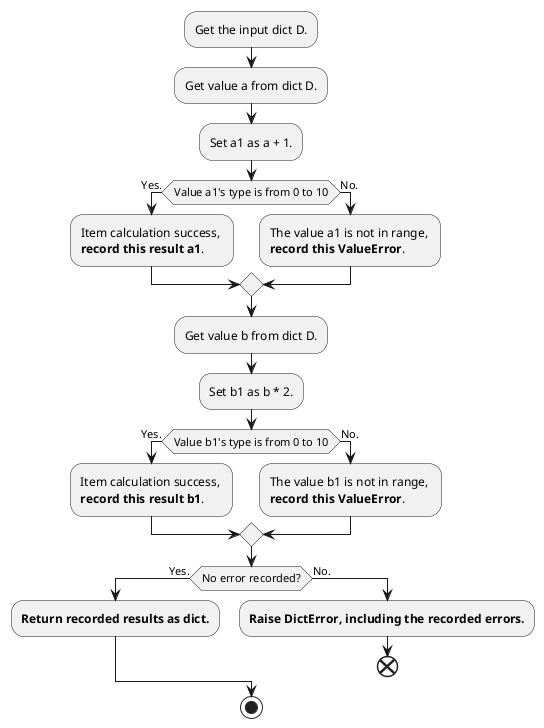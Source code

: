 @startuml

:Get the input dict D.;

:Get value a from dict D.;
:Set a1 as a + 1.;
if (Value a1's type is from 0 to 10) then (Yes.)
    :Item calculation success, \n**record this result a1**.;
else (No.)
    :The value a1 is not in range, \n**record this ValueError**.;
endif

:Get value b from dict D.;
:Set b1 as b * 2.;
if (Value b1's type is from 0 to 10) then (Yes.)
    :Item calculation success, \n**record this result b1**.;
else (No.)
    :The value b1 is not in range, \n**record this ValueError**.;
endif

if (No error recorded?) then (Yes.)
    :**Return recorded results as dict.**;
else (No.)
    :**Raise DictError, including the recorded errors.**;
    end
endif

stop

@enduml
